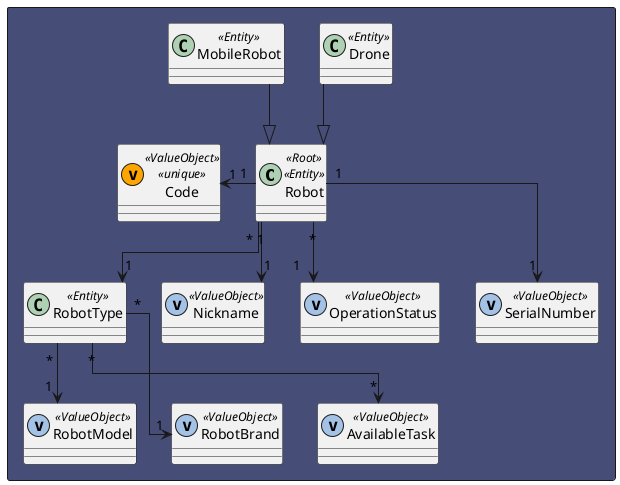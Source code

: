 @startuml

skinparam linetype ortho

rectangle #464D77{
class Robot << Root >> << Entity >>
class RobotType << Entity >>
class Drone  << Entity >>
class MobileRobot  << Entity >>

class RobotModel  << (v,#A4C2E5) ValueObject >>
class RobotBrand  << (v,#A4C2E5) ValueObject >>

class Code  << (v,orange) ValueObject >> << unique >>
class AvailableTask  << (v,#A4C2E5) ValueObject >>
class Nickname  << (v,#A4C2E5) ValueObject >>
class OperationStatus  << (v,#A4C2E5) ValueObject >>
class SerialNumber  << (v,#A4C2E5) ValueObject >>

}

Robot <|-u- MobileRobot
Robot <|-u- Drone
Robot "1"-l->"1" Code
Robot "*"-->"1" RobotType
Robot "*"-d->"1" OperationStatus
Robot "1"-->"1" Nickname
Robot "1"-->"1" SerialNumber

RobotType "*"-->"1" RobotModel
RobotType "*"-->"1" RobotBrand
RobotType "*"-->"*" AvailableTask

@enduml

